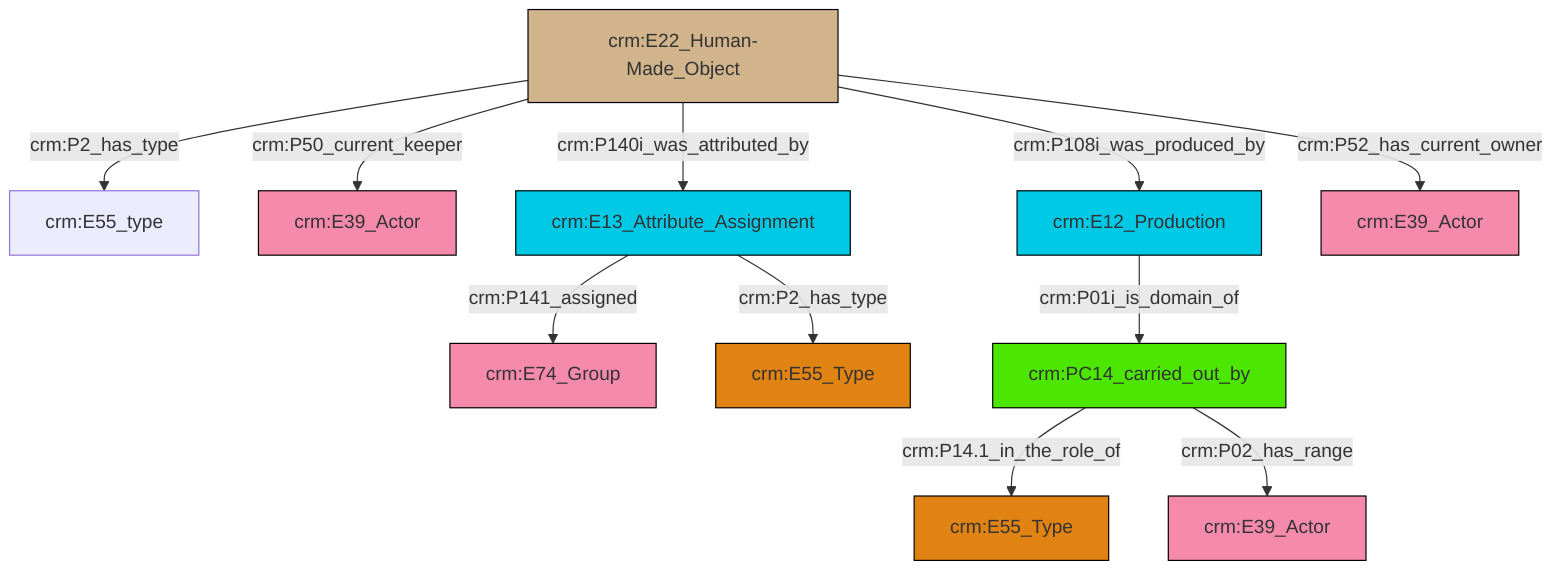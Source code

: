graph TD
classDef Literal fill:#f2f2f2,stroke:#000000;
classDef CRM_Entity fill:#FFFFFF,stroke:#000000;
classDef Temporal_Entity fill:#00C9E6, stroke:#000000;
classDef Type fill:#E18312, stroke:#000000;
classDef Time-Span fill:#2C9C91, stroke:#000000;
classDef Appellation fill:#FFEB7F, stroke:#000000;
classDef Place fill:#008836, stroke:#000000;
classDef Persistent_Item fill:#B266B2, stroke:#000000;
classDef Conceptual_Object fill:#FFD700, stroke:#000000;
classDef Physical_Thing fill:#D2B48C, stroke:#000000;
classDef Actor fill:#f58aad, stroke:#000000;
classDef PC_Classes fill:#4ce600, stroke:#000000;
classDef Multi fill:#cccccc,stroke:#000000;

0["crm:E22_Human-Made_Object"]:::Physical_Thing -->|crm:P2_has_type| 1["crm:E55_type"]:::Default
0["crm:E22_Human-Made_Object"]:::Physical_Thing -->|crm:P140i_was_attributed_by| 12["crm:E13_Attribute_Assignment"]:::Temporal_Entity
19["crm:PC14_carried_out_by"]:::PC_Classes -->|crm:P14.1_in_the_role_of| 20["crm:E55_Type"]:::Type
0["crm:E22_Human-Made_Object"]:::Physical_Thing -->|crm:P52_has_current_owner| 13["crm:E39_Actor"]:::Actor
0["crm:E22_Human-Made_Object"]:::Physical_Thing -->|crm:P108i_was_produced_by| 10["crm:E12_Production"]:::Temporal_Entity
0["crm:E22_Human-Made_Object"]:::Physical_Thing -->|crm:P50_current_keeper| 4["crm:E39_Actor"]:::Actor
19["crm:PC14_carried_out_by"]:::PC_Classes -->|crm:P02_has_range| 6["crm:E39_Actor"]:::Actor
12["crm:E13_Attribute_Assignment"]:::Temporal_Entity -->|crm:P141_assigned| 2["crm:E74_Group"]:::Actor
10["crm:E12_Production"]:::Temporal_Entity -->|crm:P01i_is_domain_of| 19["crm:PC14_carried_out_by"]:::PC_Classes
12["crm:E13_Attribute_Assignment"]:::Temporal_Entity -->|crm:P2_has_type| 8["crm:E55_Type"]:::Type